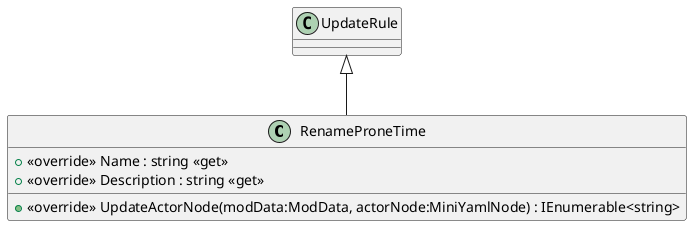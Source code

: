 @startuml
class RenameProneTime {
    + <<override>> Name : string <<get>>
    + <<override>> Description : string <<get>>
    + <<override>> UpdateActorNode(modData:ModData, actorNode:MiniYamlNode) : IEnumerable<string>
}
UpdateRule <|-- RenameProneTime
@enduml
